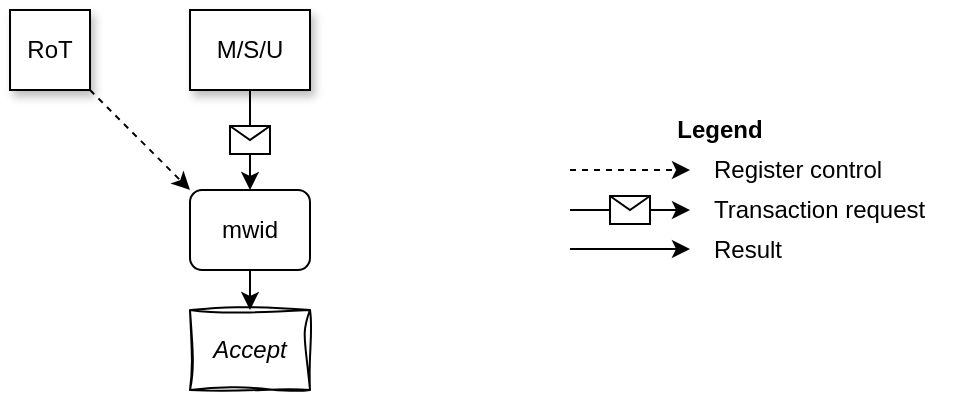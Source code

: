 <mxfile version="26.2.15">
  <diagram id="C5RBs43oDa-KdzZeNtuy" name="Page-1">
    <mxGraphModel dx="2066" dy="1202" grid="1" gridSize="10" guides="1" tooltips="1" connect="1" arrows="1" fold="1" page="1" pageScale="1" pageWidth="827" pageHeight="1169" math="0" shadow="0">
      <root>
        <mxCell id="WIyWlLk6GJQsqaUBKTNV-0" />
        <mxCell id="WIyWlLk6GJQsqaUBKTNV-1" parent="WIyWlLk6GJQsqaUBKTNV-0" />
        <mxCell id="idFu2JnuwtmRtHg6tgHR-1" value="M/S/U" style="rounded=0;whiteSpace=wrap;html=1;fontSize=12;glass=0;strokeWidth=1;shadow=1;" parent="WIyWlLk6GJQsqaUBKTNV-1" vertex="1">
          <mxGeometry x="190" y="40" width="60" height="40" as="geometry" />
        </mxCell>
        <mxCell id="idFu2JnuwtmRtHg6tgHR-4" value="mwid" style="rounded=1;whiteSpace=wrap;html=1;fontSize=12;glass=0;strokeWidth=1;shadow=0;fillColor=#FFFFFF;fillStyle=solid;" parent="WIyWlLk6GJQsqaUBKTNV-1" vertex="1">
          <mxGeometry x="190" y="130" width="60" height="40" as="geometry" />
        </mxCell>
        <mxCell id="idFu2JnuwtmRtHg6tgHR-8" value="Accept" style="rounded=0;whiteSpace=wrap;html=1;fontSize=12;glass=0;strokeWidth=1;shadow=0;sketch=1;curveFitting=1;jiggle=2;fontStyle=2" parent="WIyWlLk6GJQsqaUBKTNV-1" vertex="1">
          <mxGeometry x="190" y="190" width="60" height="40" as="geometry" />
        </mxCell>
        <mxCell id="idFu2JnuwtmRtHg6tgHR-24" value="" style="endArrow=classic;html=1;rounded=0;exitX=0.5;exitY=1;exitDx=0;exitDy=0;entryX=0.5;entryY=0;entryDx=0;entryDy=0;" parent="WIyWlLk6GJQsqaUBKTNV-1" source="idFu2JnuwtmRtHg6tgHR-1" target="idFu2JnuwtmRtHg6tgHR-4" edge="1">
          <mxGeometry relative="1" as="geometry">
            <mxPoint x="220" y="80" as="sourcePoint" />
            <mxPoint x="320" y="90" as="targetPoint" />
          </mxGeometry>
        </mxCell>
        <mxCell id="idFu2JnuwtmRtHg6tgHR-25" value="" style="shape=message;html=1;outlineConnect=0;" parent="idFu2JnuwtmRtHg6tgHR-24" vertex="1">
          <mxGeometry width="20" height="14" relative="1" as="geometry">
            <mxPoint x="-10" y="-7" as="offset" />
          </mxGeometry>
        </mxCell>
        <mxCell id="idFu2JnuwtmRtHg6tgHR-35" value="RoT" style="rounded=0;whiteSpace=wrap;html=1;fontSize=12;glass=0;strokeWidth=1;shadow=1;" parent="WIyWlLk6GJQsqaUBKTNV-1" vertex="1">
          <mxGeometry x="100" y="40" width="40" height="40" as="geometry" />
        </mxCell>
        <mxCell id="idFu2JnuwtmRtHg6tgHR-36" value="" style="endArrow=classic;html=1;rounded=0;exitX=1;exitY=1;exitDx=0;exitDy=0;entryX=0;entryY=0;entryDx=0;entryDy=0;dashed=1;" parent="WIyWlLk6GJQsqaUBKTNV-1" source="idFu2JnuwtmRtHg6tgHR-35" target="idFu2JnuwtmRtHg6tgHR-4" edge="1">
          <mxGeometry width="50" height="50" relative="1" as="geometry">
            <mxPoint x="250" y="80" as="sourcePoint" />
            <mxPoint x="300" y="140" as="targetPoint" />
          </mxGeometry>
        </mxCell>
        <mxCell id="idFu2JnuwtmRtHg6tgHR-38" value="" style="endArrow=classic;html=1;rounded=0;dashed=1;" parent="WIyWlLk6GJQsqaUBKTNV-1" edge="1">
          <mxGeometry width="50" height="50" relative="1" as="geometry">
            <mxPoint x="380" y="120" as="sourcePoint" />
            <mxPoint x="440" y="120" as="targetPoint" />
          </mxGeometry>
        </mxCell>
        <mxCell id="idFu2JnuwtmRtHg6tgHR-39" value="" style="endArrow=classic;html=1;rounded=0;" parent="WIyWlLk6GJQsqaUBKTNV-1" edge="1">
          <mxGeometry relative="1" as="geometry">
            <mxPoint x="380" y="140" as="sourcePoint" />
            <mxPoint x="440" y="140" as="targetPoint" />
          </mxGeometry>
        </mxCell>
        <mxCell id="idFu2JnuwtmRtHg6tgHR-40" value="" style="shape=message;html=1;outlineConnect=0;" parent="idFu2JnuwtmRtHg6tgHR-39" vertex="1">
          <mxGeometry width="20" height="14" relative="1" as="geometry">
            <mxPoint x="-10" y="-7" as="offset" />
          </mxGeometry>
        </mxCell>
        <mxCell id="idFu2JnuwtmRtHg6tgHR-47" value="" style="edgeStyle=orthogonalEdgeStyle;rounded=0;orthogonalLoop=1;jettySize=auto;html=1;" parent="WIyWlLk6GJQsqaUBKTNV-1" edge="1">
          <mxGeometry relative="1" as="geometry">
            <mxPoint x="380" y="159.5" as="sourcePoint" />
            <mxPoint x="440" y="159.5" as="targetPoint" />
          </mxGeometry>
        </mxCell>
        <mxCell id="idFu2JnuwtmRtHg6tgHR-49" value="Register control" style="text;html=1;align=left;verticalAlign=middle;whiteSpace=wrap;rounded=0;" parent="WIyWlLk6GJQsqaUBKTNV-1" vertex="1">
          <mxGeometry x="450" y="110" width="130" height="20" as="geometry" />
        </mxCell>
        <mxCell id="idFu2JnuwtmRtHg6tgHR-50" value="Transaction request" style="text;html=1;align=left;verticalAlign=middle;whiteSpace=wrap;rounded=0;" parent="WIyWlLk6GJQsqaUBKTNV-1" vertex="1">
          <mxGeometry x="450" y="130" width="130" height="20" as="geometry" />
        </mxCell>
        <mxCell id="idFu2JnuwtmRtHg6tgHR-52" value="Result" style="text;html=1;align=left;verticalAlign=middle;whiteSpace=wrap;rounded=0;" parent="WIyWlLk6GJQsqaUBKTNV-1" vertex="1">
          <mxGeometry x="450" y="150" width="130" height="20" as="geometry" />
        </mxCell>
        <mxCell id="idFu2JnuwtmRtHg6tgHR-53" value="Legend" style="text;html=1;align=center;verticalAlign=middle;whiteSpace=wrap;rounded=0;fontStyle=1" parent="WIyWlLk6GJQsqaUBKTNV-1" vertex="1">
          <mxGeometry x="380" y="90" width="150" height="20" as="geometry" />
        </mxCell>
        <mxCell id="PwK8Ud1lTVJ-DON298jv-0" value="" style="edgeStyle=orthogonalEdgeStyle;rounded=0;orthogonalLoop=1;jettySize=auto;html=1;exitX=0.5;exitY=1;exitDx=0;exitDy=0;entryX=0.5;entryY=0;entryDx=0;entryDy=0;" parent="WIyWlLk6GJQsqaUBKTNV-1" source="idFu2JnuwtmRtHg6tgHR-4" target="idFu2JnuwtmRtHg6tgHR-8" edge="1">
          <mxGeometry relative="1" as="geometry">
            <mxPoint x="330" y="400" as="sourcePoint" />
            <mxPoint x="270" y="459" as="targetPoint" />
            <Array as="points" />
          </mxGeometry>
        </mxCell>
      </root>
    </mxGraphModel>
  </diagram>
</mxfile>
